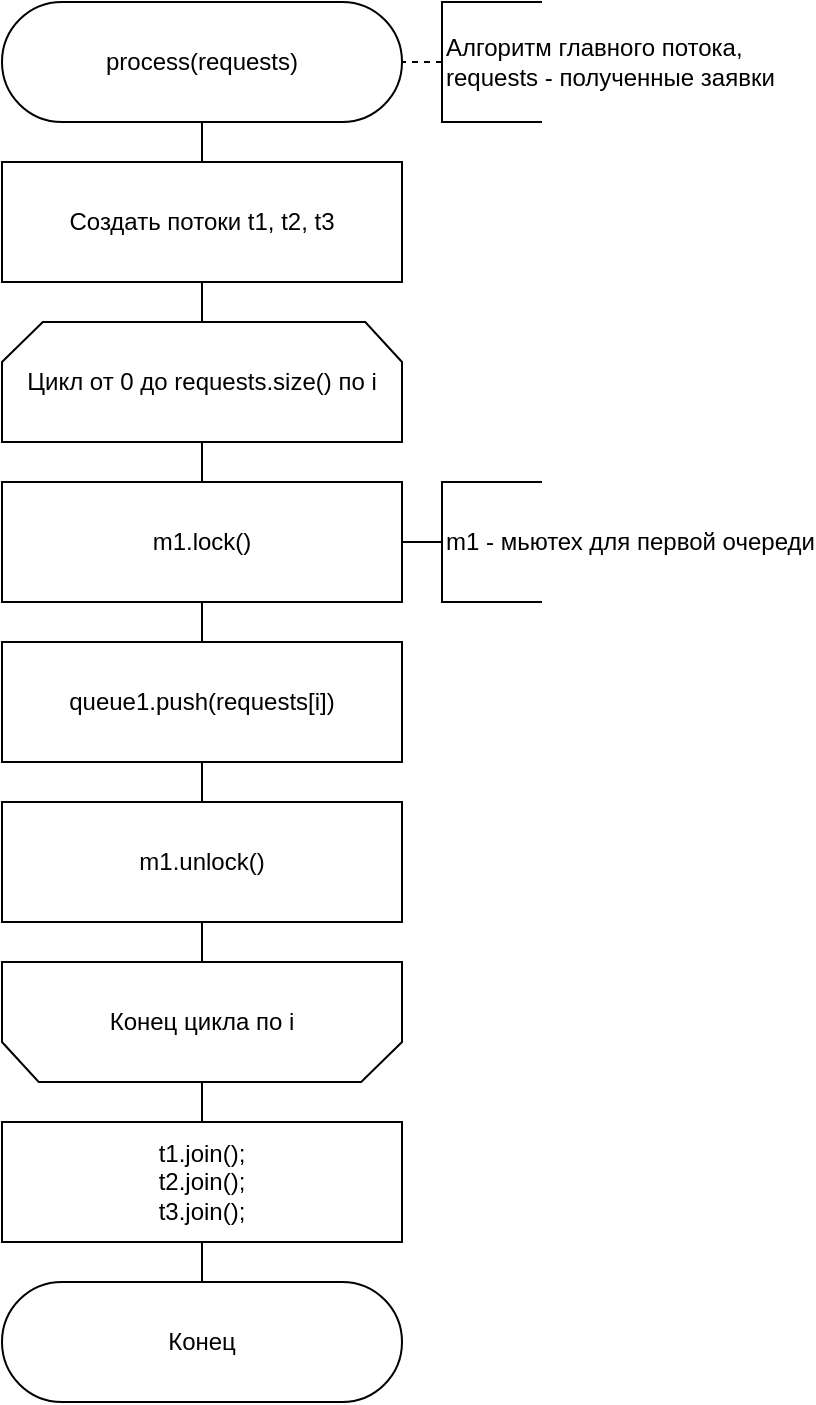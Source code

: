 <mxfile version="15.9.1"><diagram id="f2X41bjhdgo863nyaZHW" name="Page-1"><mxGraphModel dx="1184" dy="752" grid="1" gridSize="10" guides="1" tooltips="1" connect="1" arrows="1" fold="1" page="1" pageScale="1" pageWidth="827" pageHeight="1169" math="0" shadow="0"><root><mxCell id="0"/><mxCell id="1" parent="0"/><mxCell id="zJcZsCJPPWqwdKcP8I3A-4" value="" style="edgeStyle=orthogonalEdgeStyle;rounded=0;orthogonalLoop=1;jettySize=auto;html=1;endArrow=none;" edge="1" parent="1" source="PJYvJVSJ4xB44D1NQZ6h-1" target="zJcZsCJPPWqwdKcP8I3A-3"><mxGeometry relative="1" as="geometry"/></mxCell><mxCell id="PJYvJVSJ4xB44D1NQZ6h-1" value="process(requests)" style="rounded=1;whiteSpace=wrap;html=1;arcSize=50;" parent="1" vertex="1"><mxGeometry x="120" y="40" width="200" height="60" as="geometry"/></mxCell><mxCell id="PJYvJVSJ4xB44D1NQZ6h-3" value="Алгоритм главного потока,&lt;br&gt;requests - полученные заявки" style="strokeWidth=1;html=1;shape=mxgraph.flowchart.annotation_1;align=left;pointerEvents=1;" parent="1" vertex="1"><mxGeometry x="340" y="40" width="50" height="60" as="geometry"/></mxCell><mxCell id="PJYvJVSJ4xB44D1NQZ6h-4" value="" style="endArrow=none;dashed=1;html=1;exitX=0;exitY=0.5;exitDx=0;exitDy=0;exitPerimeter=0;entryX=1;entryY=0.5;entryDx=0;entryDy=0;" parent="1" source="PJYvJVSJ4xB44D1NQZ6h-3" target="PJYvJVSJ4xB44D1NQZ6h-1" edge="1"><mxGeometry width="50" height="50" relative="1" as="geometry"><mxPoint x="450" y="220" as="sourcePoint"/><mxPoint x="300" y="70" as="targetPoint"/></mxGeometry></mxCell><mxCell id="zJcZsCJPPWqwdKcP8I3A-6" value="" style="edgeStyle=orthogonalEdgeStyle;rounded=0;orthogonalLoop=1;jettySize=auto;html=1;endArrow=none;" edge="1" parent="1" source="zJcZsCJPPWqwdKcP8I3A-3" target="zJcZsCJPPWqwdKcP8I3A-5"><mxGeometry relative="1" as="geometry"/></mxCell><mxCell id="zJcZsCJPPWqwdKcP8I3A-3" value="Создать потоки t1, t2, t3" style="rounded=0;whiteSpace=wrap;html=1;" vertex="1" parent="1"><mxGeometry x="120" y="120" width="200" height="60" as="geometry"/></mxCell><mxCell id="zJcZsCJPPWqwdKcP8I3A-8" value="" style="edgeStyle=orthogonalEdgeStyle;rounded=0;orthogonalLoop=1;jettySize=auto;html=1;endArrow=none;" edge="1" parent="1" source="zJcZsCJPPWqwdKcP8I3A-5" target="zJcZsCJPPWqwdKcP8I3A-7"><mxGeometry relative="1" as="geometry"/></mxCell><mxCell id="zJcZsCJPPWqwdKcP8I3A-5" value="Цикл от 0 до requests.size() по i" style="strokeWidth=1;html=1;shape=stencil(rZVNb4MwDIZ/Ta5VIFoFxynrTlUvPeycUndEhQQF2q7/vikuGh+DMa8SB/wa3gcbW2FClqkqgIXcqByYeGNhuLa28MJa57ryob9NMbHkGF4wjCMMVVlAUqF2Vk6rXQaYKStnj3DR++rhoE0KDl3FivFX/8z9EjKxxngTbU3ZybTy3kxp49/lX2jGFy+IuT5ijApPyKEC11G/y9ugwMJ3MimYR9oSSN2KGu5vpI+/kwIaaUXpXp8VzIRtCHXxBQ97uDiayduSeDG1OlIvm60jVDfCE9IrYwso5E4lx09nT2b/41cW6r7cg0STzu0ZWkPXm++pBjQOmTYthyj+r0OvgU+wWBIs+JMdKGVQ/kaS2RImhtbrg4mo1ZExEvJgHUzM10FnGZ4jY6M7MKhVPNdq4QY=);whiteSpace=wrap;" vertex="1" parent="1"><mxGeometry x="120" y="200" width="200" height="60" as="geometry"/></mxCell><mxCell id="zJcZsCJPPWqwdKcP8I3A-13" style="edgeStyle=orthogonalEdgeStyle;rounded=0;orthogonalLoop=1;jettySize=auto;html=1;exitX=0.5;exitY=1;exitDx=0;exitDy=0;entryX=0.5;entryY=0;entryDx=0;entryDy=0;endArrow=none;" edge="1" parent="1" source="zJcZsCJPPWqwdKcP8I3A-7" target="zJcZsCJPPWqwdKcP8I3A-9"><mxGeometry relative="1" as="geometry"/></mxCell><mxCell id="zJcZsCJPPWqwdKcP8I3A-25" value="" style="edgeStyle=orthogonalEdgeStyle;rounded=0;orthogonalLoop=1;jettySize=auto;html=1;endArrow=none;" edge="1" parent="1" source="zJcZsCJPPWqwdKcP8I3A-7" target="zJcZsCJPPWqwdKcP8I3A-24"><mxGeometry relative="1" as="geometry"/></mxCell><mxCell id="zJcZsCJPPWqwdKcP8I3A-7" value="m1.lock()" style="rounded=0;whiteSpace=wrap;html=1;" vertex="1" parent="1"><mxGeometry x="120" y="280" width="200" height="60" as="geometry"/></mxCell><mxCell id="zJcZsCJPPWqwdKcP8I3A-14" style="edgeStyle=orthogonalEdgeStyle;rounded=0;orthogonalLoop=1;jettySize=auto;html=1;exitX=0.5;exitY=1;exitDx=0;exitDy=0;entryX=0.5;entryY=0;entryDx=0;entryDy=0;endArrow=none;" edge="1" parent="1" source="zJcZsCJPPWqwdKcP8I3A-9" target="zJcZsCJPPWqwdKcP8I3A-10"><mxGeometry relative="1" as="geometry"/></mxCell><mxCell id="zJcZsCJPPWqwdKcP8I3A-9" value="queue1.push(requests[i]&lt;span style=&quot;color: #d6bb9a&quot;&gt;&lt;/span&gt;)" style="rounded=0;whiteSpace=wrap;html=1;" vertex="1" parent="1"><mxGeometry x="120" y="360" width="200" height="60" as="geometry"/></mxCell><mxCell id="zJcZsCJPPWqwdKcP8I3A-20" style="edgeStyle=orthogonalEdgeStyle;rounded=0;orthogonalLoop=1;jettySize=auto;html=1;exitX=0.5;exitY=1;exitDx=0;exitDy=0;entryX=0.5;entryY=1;entryDx=0;entryDy=0;entryPerimeter=0;endArrow=none;" edge="1" parent="1" source="zJcZsCJPPWqwdKcP8I3A-10" target="zJcZsCJPPWqwdKcP8I3A-15"><mxGeometry relative="1" as="geometry"/></mxCell><mxCell id="zJcZsCJPPWqwdKcP8I3A-10" value="m1.unlock()" style="rounded=0;whiteSpace=wrap;html=1;" vertex="1" parent="1"><mxGeometry x="120" y="440" width="200" height="60" as="geometry"/></mxCell><mxCell id="zJcZsCJPPWqwdKcP8I3A-21" style="edgeStyle=orthogonalEdgeStyle;rounded=0;orthogonalLoop=1;jettySize=auto;html=1;exitX=0.5;exitY=0;exitDx=0;exitDy=0;exitPerimeter=0;entryX=0.5;entryY=0;entryDx=0;entryDy=0;endArrow=none;" edge="1" parent="1" source="zJcZsCJPPWqwdKcP8I3A-15" target="zJcZsCJPPWqwdKcP8I3A-17"><mxGeometry relative="1" as="geometry"/></mxCell><mxCell id="zJcZsCJPPWqwdKcP8I3A-15" value="Конец цикла по i" style="strokeWidth=1;html=1;shape=stencil(rZVNb4MwDIZ/Ta5VIFoFxynrTlUvPeycUndEhQQF2q7/vikuGh+DMa8SB/wa3gcbW2FClqkqgIXcqByYeGNhuLa28MJa57ryob9NMbHkGF4wjCMMVVlAUqF2Vk6rXQaYKStnj3DR++rhoE0KDl3FivFX/8z9EjKxxngTbU3ZybTy3kxp49/lX2jGFy+IuT5ijApPyKEC11G/y9ugwMJ3MimYR9oSSN2KGu5vpI+/kwIaaUXpXp8VzIRtCHXxBQ97uDiayduSeDG1OlIvm60jVDfCE9IrYwso5E4lx09nT2b/41cW6r7cg0STzu0ZWkPXm++pBjQOmTYthyj+r0OvgU+wWBIs+JMdKGVQ/kaS2RImhtbrg4mo1ZExEvJgHUzM10FnGZ4jY6M7MKhVPNdq4QY=);whiteSpace=wrap;direction=west;" vertex="1" parent="1"><mxGeometry x="120" y="520" width="200" height="60" as="geometry"/></mxCell><mxCell id="zJcZsCJPPWqwdKcP8I3A-23" value="" style="edgeStyle=orthogonalEdgeStyle;rounded=0;orthogonalLoop=1;jettySize=auto;html=1;endArrow=none;" edge="1" parent="1" source="zJcZsCJPPWqwdKcP8I3A-17" target="zJcZsCJPPWqwdKcP8I3A-22"><mxGeometry relative="1" as="geometry"/></mxCell><mxCell id="zJcZsCJPPWqwdKcP8I3A-17" value="t1.join();&lt;br&gt;t2.join();&lt;br&gt;t3.join();" style="rounded=0;whiteSpace=wrap;html=1;" vertex="1" parent="1"><mxGeometry x="120" y="600" width="200" height="60" as="geometry"/></mxCell><mxCell id="zJcZsCJPPWqwdKcP8I3A-22" value="Конец" style="rounded=1;whiteSpace=wrap;html=1;arcSize=50;" vertex="1" parent="1"><mxGeometry x="120" y="680" width="200" height="60" as="geometry"/></mxCell><mxCell id="zJcZsCJPPWqwdKcP8I3A-24" value="m1 - мьютех для первой очереди" style="strokeWidth=1;html=1;shape=mxgraph.flowchart.annotation_1;align=left;pointerEvents=1;" vertex="1" parent="1"><mxGeometry x="340" y="280" width="50" height="60" as="geometry"/></mxCell></root></mxGraphModel></diagram></mxfile>